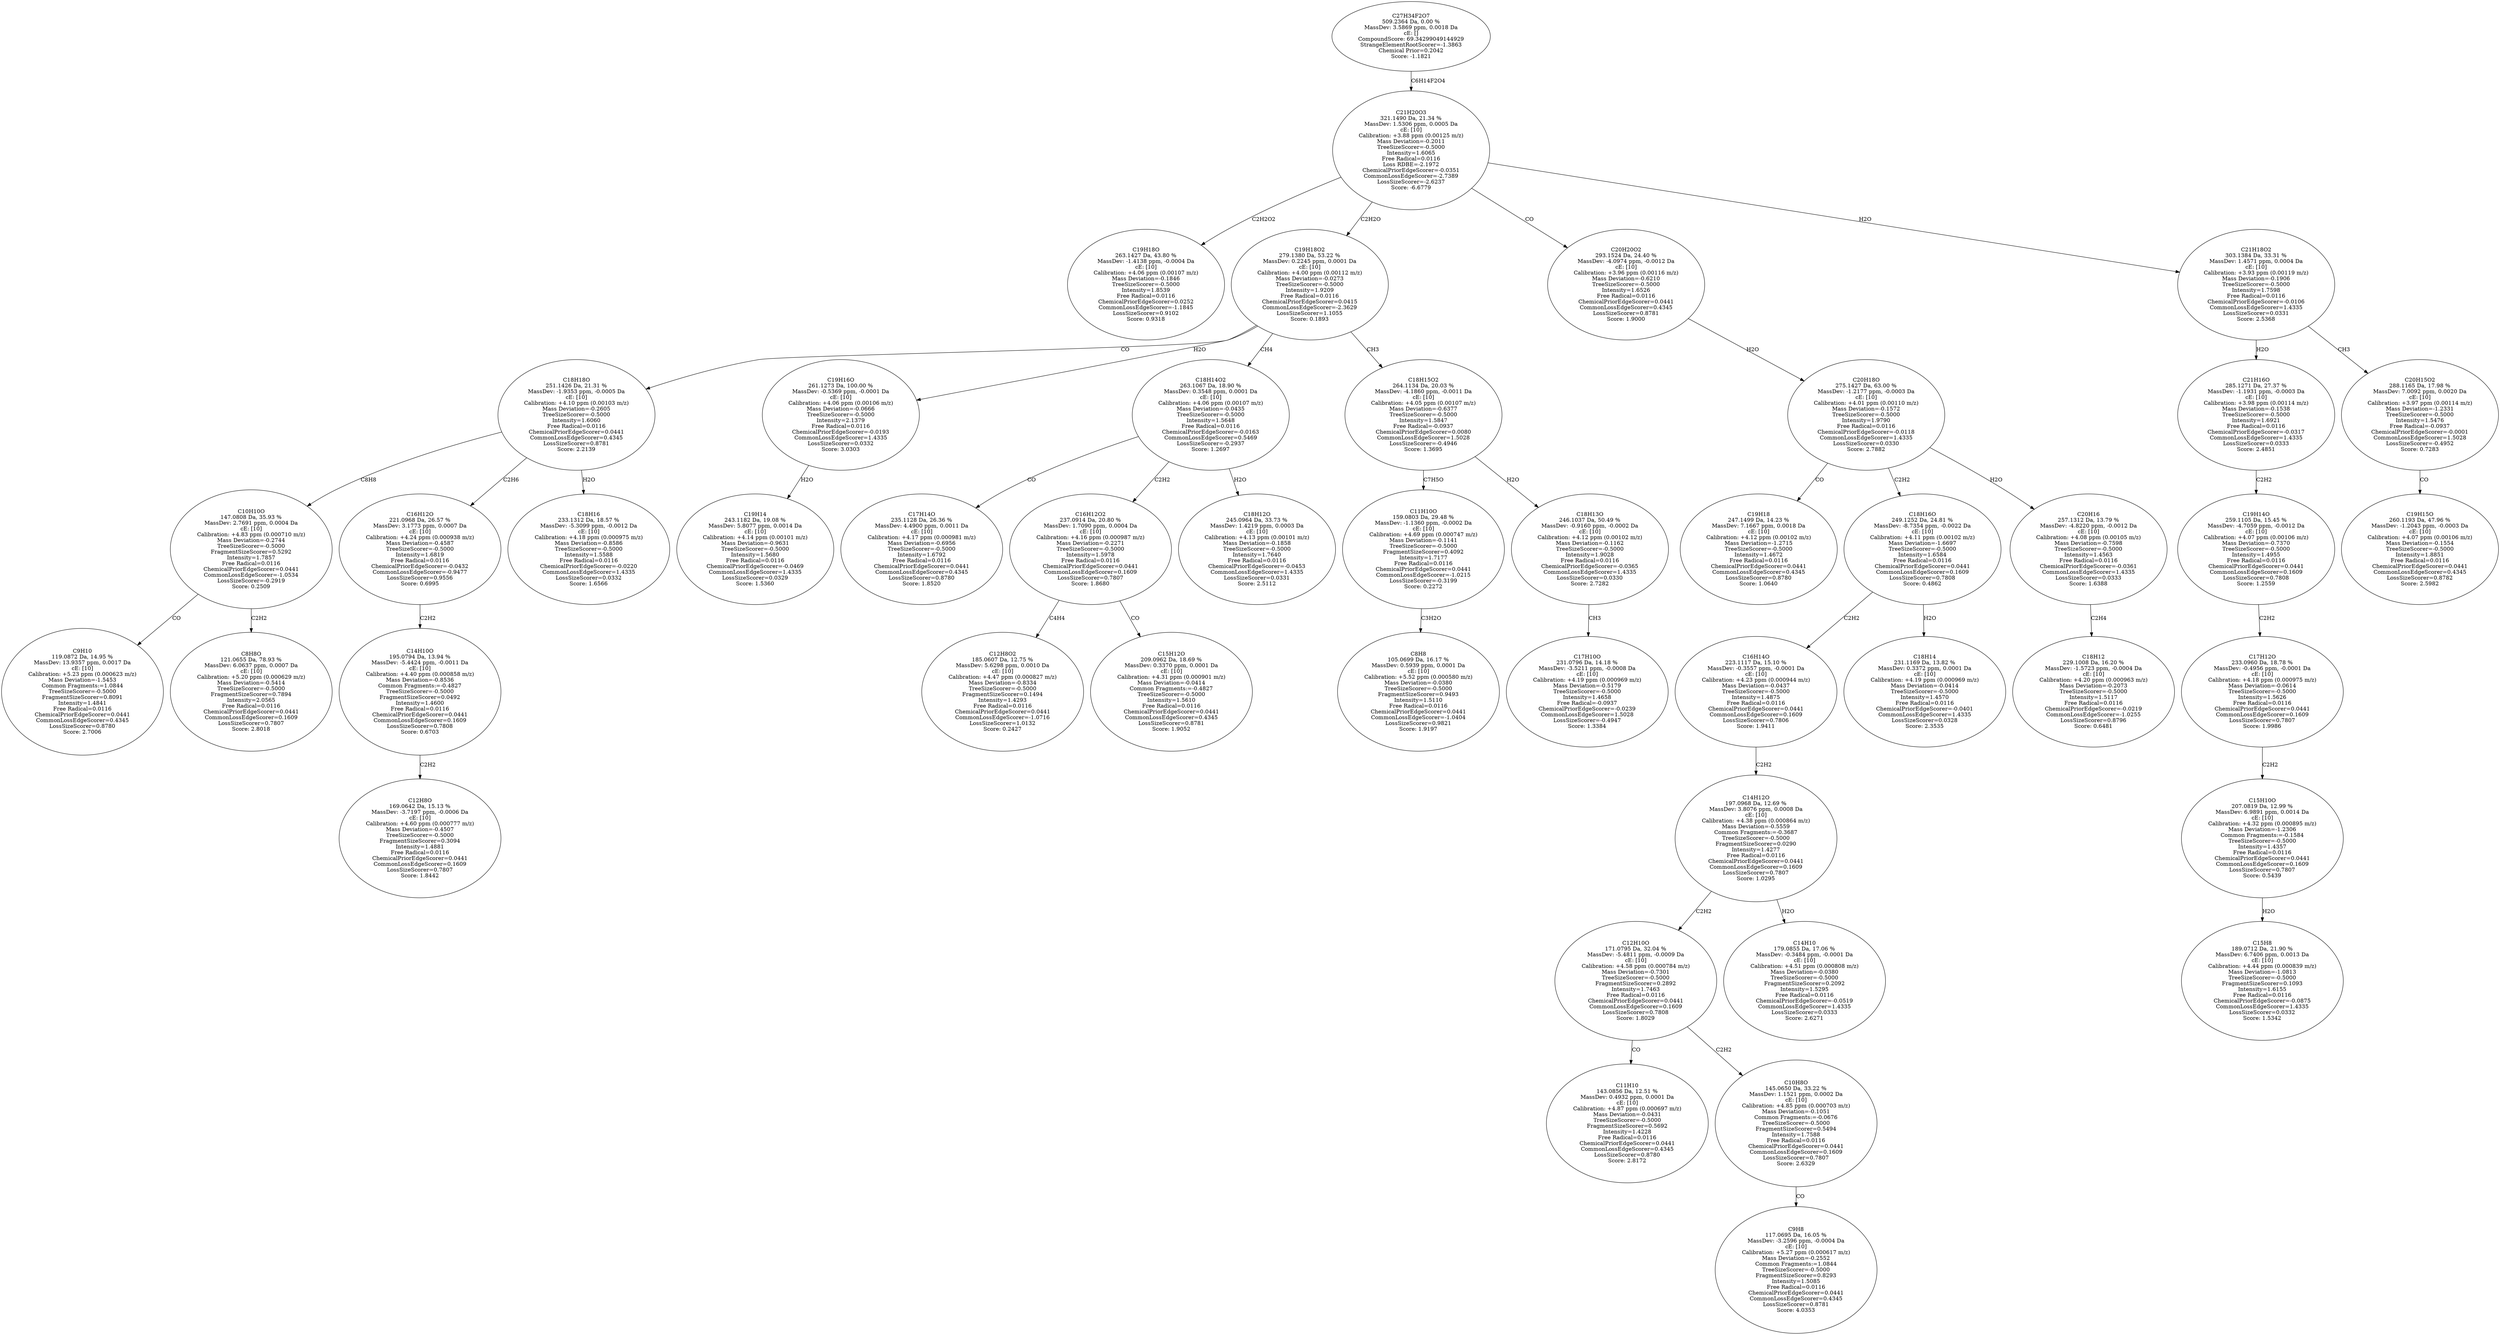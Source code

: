 strict digraph {
v1 [label="C19H18O\n263.1427 Da, 43.80 %\nMassDev: -1.4138 ppm, -0.0004 Da\ncE: [10]\nCalibration: +4.06 ppm (0.00107 m/z)\nMass Deviation=-0.1846\nTreeSizeScorer=-0.5000\nIntensity=1.8539\nFree Radical=0.0116\nChemicalPriorEdgeScorer=0.0252\nCommonLossEdgeScorer=-1.1845\nLossSizeScorer=0.9102\nScore: 0.9318"];
v2 [label="C9H10\n119.0872 Da, 14.95 %\nMassDev: 13.9357 ppm, 0.0017 Da\ncE: [10]\nCalibration: +5.23 ppm (0.000623 m/z)\nMass Deviation=-1.5453\nCommon Fragments:=1.0844\nTreeSizeScorer=-0.5000\nFragmentSizeScorer=0.8091\nIntensity=1.4841\nFree Radical=0.0116\nChemicalPriorEdgeScorer=0.0441\nCommonLossEdgeScorer=0.4345\nLossSizeScorer=0.8780\nScore: 2.7006"];
v3 [label="C8H8O\n121.0655 Da, 78.93 %\nMassDev: 6.0637 ppm, 0.0007 Da\ncE: [10]\nCalibration: +5.20 ppm (0.000629 m/z)\nMass Deviation=-0.5414\nTreeSizeScorer=-0.5000\nFragmentSizeScorer=0.7894\nIntensity=2.0565\nFree Radical=0.0116\nChemicalPriorEdgeScorer=0.0441\nCommonLossEdgeScorer=0.1609\nLossSizeScorer=0.7807\nScore: 2.8018"];
v4 [label="C10H10O\n147.0808 Da, 35.93 %\nMassDev: 2.7691 ppm, 0.0004 Da\ncE: [10]\nCalibration: +4.83 ppm (0.000710 m/z)\nMass Deviation=-0.2744\nTreeSizeScorer=-0.5000\nFragmentSizeScorer=0.5292\nIntensity=1.7857\nFree Radical=0.0116\nChemicalPriorEdgeScorer=0.0441\nCommonLossEdgeScorer=-1.0534\nLossSizeScorer=-0.2919\nScore: 0.2509"];
v5 [label="C12H8O\n169.0642 Da, 15.13 %\nMassDev: -3.7197 ppm, -0.0006 Da\ncE: [10]\nCalibration: +4.60 ppm (0.000777 m/z)\nMass Deviation=-0.4507\nTreeSizeScorer=-0.5000\nFragmentSizeScorer=0.3094\nIntensity=1.4881\nFree Radical=0.0116\nChemicalPriorEdgeScorer=0.0441\nCommonLossEdgeScorer=0.1609\nLossSizeScorer=0.7807\nScore: 1.8442"];
v6 [label="C14H10O\n195.0794 Da, 13.94 %\nMassDev: -5.4424 ppm, -0.0011 Da\ncE: [10]\nCalibration: +4.40 ppm (0.000858 m/z)\nMass Deviation=-0.8536\nCommon Fragments:=-0.4827\nTreeSizeScorer=-0.5000\nFragmentSizeScorer=0.0492\nIntensity=1.4600\nFree Radical=0.0116\nChemicalPriorEdgeScorer=0.0441\nCommonLossEdgeScorer=0.1609\nLossSizeScorer=0.7808\nScore: 0.6703"];
v7 [label="C16H12O\n221.0968 Da, 26.57 %\nMassDev: 3.1773 ppm, 0.0007 Da\ncE: [10]\nCalibration: +4.24 ppm (0.000938 m/z)\nMass Deviation=-0.4587\nTreeSizeScorer=-0.5000\nIntensity=1.6819\nFree Radical=0.0116\nChemicalPriorEdgeScorer=-0.0432\nCommonLossEdgeScorer=-0.9477\nLossSizeScorer=0.9556\nScore: 0.6995"];
v8 [label="C18H16\n233.1312 Da, 18.57 %\nMassDev: -5.3099 ppm, -0.0012 Da\ncE: [10]\nCalibration: +4.18 ppm (0.000975 m/z)\nMass Deviation=-0.8586\nTreeSizeScorer=-0.5000\nIntensity=1.5588\nFree Radical=0.0116\nChemicalPriorEdgeScorer=-0.0220\nCommonLossEdgeScorer=1.4335\nLossSizeScorer=0.0332\nScore: 1.6566"];
v9 [label="C18H18O\n251.1426 Da, 21.31 %\nMassDev: -1.9353 ppm, -0.0005 Da\ncE: [10]\nCalibration: +4.10 ppm (0.00103 m/z)\nMass Deviation=-0.2605\nTreeSizeScorer=-0.5000\nIntensity=1.6060\nFree Radical=0.0116\nChemicalPriorEdgeScorer=0.0441\nCommonLossEdgeScorer=0.4345\nLossSizeScorer=0.8781\nScore: 2.2139"];
v10 [label="C19H14\n243.1182 Da, 19.08 %\nMassDev: 5.8077 ppm, 0.0014 Da\ncE: [10]\nCalibration: +4.14 ppm (0.00101 m/z)\nMass Deviation=-0.9631\nTreeSizeScorer=-0.5000\nIntensity=1.5680\nFree Radical=0.0116\nChemicalPriorEdgeScorer=-0.0469\nCommonLossEdgeScorer=1.4335\nLossSizeScorer=0.0329\nScore: 1.5360"];
v11 [label="C19H16O\n261.1273 Da, 100.00 %\nMassDev: -0.5369 ppm, -0.0001 Da\ncE: [10]\nCalibration: +4.06 ppm (0.00106 m/z)\nMass Deviation=-0.0666\nTreeSizeScorer=-0.5000\nIntensity=2.1379\nFree Radical=0.0116\nChemicalPriorEdgeScorer=-0.0193\nCommonLossEdgeScorer=1.4335\nLossSizeScorer=0.0332\nScore: 3.0303"];
v12 [label="C17H14O\n235.1128 Da, 26.36 %\nMassDev: 4.4900 ppm, 0.0011 Da\ncE: [10]\nCalibration: +4.17 ppm (0.000981 m/z)\nMass Deviation=-0.6956\nTreeSizeScorer=-0.5000\nIntensity=1.6792\nFree Radical=0.0116\nChemicalPriorEdgeScorer=0.0441\nCommonLossEdgeScorer=0.4345\nLossSizeScorer=0.8780\nScore: 1.8520"];
v13 [label="C12H8O2\n185.0607 Da, 12.75 %\nMassDev: 5.6298 ppm, 0.0010 Da\ncE: [10]\nCalibration: +4.47 ppm (0.000827 m/z)\nMass Deviation=-0.8334\nTreeSizeScorer=-0.5000\nFragmentSizeScorer=0.1494\nIntensity=1.4293\nFree Radical=0.0116\nChemicalPriorEdgeScorer=0.0441\nCommonLossEdgeScorer=-1.0716\nLossSizeScorer=1.0132\nScore: 0.2427"];
v14 [label="C15H12O\n209.0962 Da, 18.69 %\nMassDev: 0.3370 ppm, 0.0001 Da\ncE: [10]\nCalibration: +4.31 ppm (0.000901 m/z)\nMass Deviation=-0.0414\nCommon Fragments:=-0.4827\nTreeSizeScorer=-0.5000\nIntensity=1.5610\nFree Radical=0.0116\nChemicalPriorEdgeScorer=0.0441\nCommonLossEdgeScorer=0.4345\nLossSizeScorer=0.8781\nScore: 1.9052"];
v15 [label="C16H12O2\n237.0914 Da, 20.80 %\nMassDev: 1.7090 ppm, 0.0004 Da\ncE: [10]\nCalibration: +4.16 ppm (0.000987 m/z)\nMass Deviation=-0.2271\nTreeSizeScorer=-0.5000\nIntensity=1.5978\nFree Radical=0.0116\nChemicalPriorEdgeScorer=0.0441\nCommonLossEdgeScorer=0.1609\nLossSizeScorer=0.7807\nScore: 1.8680"];
v16 [label="C18H12O\n245.0964 Da, 33.73 %\nMassDev: 1.4219 ppm, 0.0003 Da\ncE: [10]\nCalibration: +4.13 ppm (0.00101 m/z)\nMass Deviation=-0.1858\nTreeSizeScorer=-0.5000\nIntensity=1.7640\nFree Radical=0.0116\nChemicalPriorEdgeScorer=-0.0453\nCommonLossEdgeScorer=1.4335\nLossSizeScorer=0.0331\nScore: 2.5112"];
v17 [label="C18H14O2\n263.1067 Da, 18.90 %\nMassDev: 0.3548 ppm, 0.0001 Da\ncE: [10]\nCalibration: +4.06 ppm (0.00107 m/z)\nMass Deviation=-0.0435\nTreeSizeScorer=-0.5000\nIntensity=1.5648\nFree Radical=0.0116\nChemicalPriorEdgeScorer=-0.0163\nCommonLossEdgeScorer=0.5469\nLossSizeScorer=-0.2937\nScore: 1.2697"];
v18 [label="C8H8\n105.0699 Da, 16.17 %\nMassDev: 0.5939 ppm, 0.0001 Da\ncE: [10]\nCalibration: +5.52 ppm (0.000580 m/z)\nMass Deviation=-0.0380\nTreeSizeScorer=-0.5000\nFragmentSizeScorer=0.9493\nIntensity=1.5110\nFree Radical=0.0116\nChemicalPriorEdgeScorer=0.0441\nCommonLossEdgeScorer=-1.0404\nLossSizeScorer=0.9821\nScore: 1.9197"];
v19 [label="C11H10O\n159.0803 Da, 29.48 %\nMassDev: -1.1360 ppm, -0.0002 Da\ncE: [10]\nCalibration: +4.69 ppm (0.000747 m/z)\nMass Deviation=-0.1141\nTreeSizeScorer=-0.5000\nFragmentSizeScorer=0.4092\nIntensity=1.7177\nFree Radical=0.0116\nChemicalPriorEdgeScorer=0.0441\nCommonLossEdgeScorer=-1.0215\nLossSizeScorer=-0.3199\nScore: 0.2272"];
v20 [label="C17H10O\n231.0796 Da, 14.18 %\nMassDev: -3.5211 ppm, -0.0008 Da\ncE: [10]\nCalibration: +4.19 ppm (0.000969 m/z)\nMass Deviation=-0.5179\nTreeSizeScorer=-0.5000\nIntensity=1.4658\nFree Radical=-0.0937\nChemicalPriorEdgeScorer=-0.0239\nCommonLossEdgeScorer=1.5028\nLossSizeScorer=-0.4947\nScore: 1.3384"];
v21 [label="C18H13O\n246.1037 Da, 50.49 %\nMassDev: -0.9160 ppm, -0.0002 Da\ncE: [10]\nCalibration: +4.12 ppm (0.00102 m/z)\nMass Deviation=-0.1162\nTreeSizeScorer=-0.5000\nIntensity=1.9028\nFree Radical=0.0116\nChemicalPriorEdgeScorer=-0.0365\nCommonLossEdgeScorer=1.4335\nLossSizeScorer=0.0330\nScore: 2.7282"];
v22 [label="C18H15O2\n264.1134 Da, 20.03 %\nMassDev: -4.1860 ppm, -0.0011 Da\ncE: [10]\nCalibration: +4.05 ppm (0.00107 m/z)\nMass Deviation=-0.6377\nTreeSizeScorer=-0.5000\nIntensity=1.5847\nFree Radical=-0.0937\nChemicalPriorEdgeScorer=0.0080\nCommonLossEdgeScorer=1.5028\nLossSizeScorer=-0.4946\nScore: 1.3695"];
v23 [label="C19H18O2\n279.1380 Da, 53.22 %\nMassDev: 0.2245 ppm, 0.0001 Da\ncE: [10]\nCalibration: +4.00 ppm (0.00112 m/z)\nMass Deviation=-0.0273\nTreeSizeScorer=-0.5000\nIntensity=1.9209\nFree Radical=0.0116\nChemicalPriorEdgeScorer=0.0415\nCommonLossEdgeScorer=-2.3629\nLossSizeScorer=1.1055\nScore: 0.1893"];
v24 [label="C19H18\n247.1499 Da, 14.23 %\nMassDev: 7.1667 ppm, 0.0018 Da\ncE: [10]\nCalibration: +4.12 ppm (0.00102 m/z)\nMass Deviation=-1.2715\nTreeSizeScorer=-0.5000\nIntensity=1.4672\nFree Radical=0.0116\nChemicalPriorEdgeScorer=0.0441\nCommonLossEdgeScorer=0.4345\nLossSizeScorer=0.8780\nScore: 1.0640"];
v25 [label="C11H10\n143.0856 Da, 12.51 %\nMassDev: 0.4932 ppm, 0.0001 Da\ncE: [10]\nCalibration: +4.87 ppm (0.000697 m/z)\nMass Deviation=-0.0431\nTreeSizeScorer=-0.5000\nFragmentSizeScorer=0.5692\nIntensity=1.4228\nFree Radical=0.0116\nChemicalPriorEdgeScorer=0.0441\nCommonLossEdgeScorer=0.4345\nLossSizeScorer=0.8780\nScore: 2.8172"];
v26 [label="C9H8\n117.0695 Da, 16.05 %\nMassDev: -3.2596 ppm, -0.0004 Da\ncE: [10]\nCalibration: +5.27 ppm (0.000617 m/z)\nMass Deviation=-0.2552\nCommon Fragments:=1.0844\nTreeSizeScorer=-0.5000\nFragmentSizeScorer=0.8293\nIntensity=1.5085\nFree Radical=0.0116\nChemicalPriorEdgeScorer=0.0441\nCommonLossEdgeScorer=0.4345\nLossSizeScorer=0.8781\nScore: 4.0353"];
v27 [label="C10H8O\n145.0650 Da, 33.22 %\nMassDev: 1.1521 ppm, 0.0002 Da\ncE: [10]\nCalibration: +4.85 ppm (0.000703 m/z)\nMass Deviation=-0.1051\nCommon Fragments:=-0.0676\nTreeSizeScorer=-0.5000\nFragmentSizeScorer=0.5494\nIntensity=1.7588\nFree Radical=0.0116\nChemicalPriorEdgeScorer=0.0441\nCommonLossEdgeScorer=0.1609\nLossSizeScorer=0.7807\nScore: 2.6329"];
v28 [label="C12H10O\n171.0795 Da, 32.04 %\nMassDev: -5.4811 ppm, -0.0009 Da\ncE: [10]\nCalibration: +4.58 ppm (0.000784 m/z)\nMass Deviation=-0.7301\nTreeSizeScorer=-0.5000\nFragmentSizeScorer=0.2892\nIntensity=1.7463\nFree Radical=0.0116\nChemicalPriorEdgeScorer=0.0441\nCommonLossEdgeScorer=0.1609\nLossSizeScorer=0.7808\nScore: 1.8029"];
v29 [label="C14H10\n179.0855 Da, 17.06 %\nMassDev: -0.3484 ppm, -0.0001 Da\ncE: [10]\nCalibration: +4.51 ppm (0.000808 m/z)\nMass Deviation=-0.0380\nTreeSizeScorer=-0.5000\nFragmentSizeScorer=0.2092\nIntensity=1.5295\nFree Radical=0.0116\nChemicalPriorEdgeScorer=-0.0519\nCommonLossEdgeScorer=1.4335\nLossSizeScorer=0.0333\nScore: 2.6271"];
v30 [label="C14H12O\n197.0968 Da, 12.69 %\nMassDev: 3.8076 ppm, 0.0008 Da\ncE: [10]\nCalibration: +4.38 ppm (0.000864 m/z)\nMass Deviation=-0.5559\nCommon Fragments:=-0.3687\nTreeSizeScorer=-0.5000\nFragmentSizeScorer=0.0290\nIntensity=1.4277\nFree Radical=0.0116\nChemicalPriorEdgeScorer=0.0441\nCommonLossEdgeScorer=0.1609\nLossSizeScorer=0.7807\nScore: 1.0295"];
v31 [label="C16H14O\n223.1117 Da, 15.10 %\nMassDev: -0.3557 ppm, -0.0001 Da\ncE: [10]\nCalibration: +4.23 ppm (0.000944 m/z)\nMass Deviation=-0.0437\nTreeSizeScorer=-0.5000\nIntensity=1.4875\nFree Radical=0.0116\nChemicalPriorEdgeScorer=0.0441\nCommonLossEdgeScorer=0.1609\nLossSizeScorer=0.7806\nScore: 1.9411"];
v32 [label="C18H14\n231.1169 Da, 13.82 %\nMassDev: 0.3372 ppm, 0.0001 Da\ncE: [10]\nCalibration: +4.19 ppm (0.000969 m/z)\nMass Deviation=-0.0414\nTreeSizeScorer=-0.5000\nIntensity=1.4570\nFree Radical=0.0116\nChemicalPriorEdgeScorer=-0.0401\nCommonLossEdgeScorer=1.4335\nLossSizeScorer=0.0328\nScore: 2.3535"];
v33 [label="C18H16O\n249.1252 Da, 24.81 %\nMassDev: -8.7354 ppm, -0.0022 Da\ncE: [10]\nCalibration: +4.11 ppm (0.00102 m/z)\nMass Deviation=-1.6697\nTreeSizeScorer=-0.5000\nIntensity=1.6584\nFree Radical=0.0116\nChemicalPriorEdgeScorer=0.0441\nCommonLossEdgeScorer=0.1609\nLossSizeScorer=0.7808\nScore: 0.4862"];
v34 [label="C18H12\n229.1008 Da, 16.20 %\nMassDev: -1.5723 ppm, -0.0004 Da\ncE: [10]\nCalibration: +4.20 ppm (0.000963 m/z)\nMass Deviation=-0.2073\nTreeSizeScorer=-0.5000\nIntensity=1.5117\nFree Radical=0.0116\nChemicalPriorEdgeScorer=-0.0219\nCommonLossEdgeScorer=-1.0255\nLossSizeScorer=0.8796\nScore: 0.6481"];
v35 [label="C20H16\n257.1312 Da, 13.79 %\nMassDev: -4.8220 ppm, -0.0012 Da\ncE: [10]\nCalibration: +4.08 ppm (0.00105 m/z)\nMass Deviation=-0.7598\nTreeSizeScorer=-0.5000\nIntensity=1.4563\nFree Radical=0.0116\nChemicalPriorEdgeScorer=-0.0361\nCommonLossEdgeScorer=1.4335\nLossSizeScorer=0.0333\nScore: 1.6388"];
v36 [label="C20H18O\n275.1427 Da, 63.00 %\nMassDev: -1.2177 ppm, -0.0003 Da\ncE: [10]\nCalibration: +4.01 ppm (0.00110 m/z)\nMass Deviation=-0.1572\nTreeSizeScorer=-0.5000\nIntensity=1.9790\nFree Radical=0.0116\nChemicalPriorEdgeScorer=-0.0118\nCommonLossEdgeScorer=1.4335\nLossSizeScorer=0.0330\nScore: 2.7882"];
v37 [label="C20H20O2\n293.1524 Da, 24.40 %\nMassDev: -4.0974 ppm, -0.0012 Da\ncE: [10]\nCalibration: +3.96 ppm (0.00116 m/z)\nMass Deviation=-0.6210\nTreeSizeScorer=-0.5000\nIntensity=1.6526\nFree Radical=0.0116\nChemicalPriorEdgeScorer=0.0441\nCommonLossEdgeScorer=0.4345\nLossSizeScorer=0.8781\nScore: 1.9000"];
v38 [label="C15H8\n189.0712 Da, 21.90 %\nMassDev: 6.7406 ppm, 0.0013 Da\ncE: [10]\nCalibration: +4.44 ppm (0.000839 m/z)\nMass Deviation=-1.0813\nTreeSizeScorer=-0.5000\nFragmentSizeScorer=0.1093\nIntensity=1.6155\nFree Radical=0.0116\nChemicalPriorEdgeScorer=-0.0875\nCommonLossEdgeScorer=1.4335\nLossSizeScorer=0.0332\nScore: 1.5342"];
v39 [label="C15H10O\n207.0819 Da, 12.99 %\nMassDev: 6.9891 ppm, 0.0014 Da\ncE: [10]\nCalibration: +4.32 ppm (0.000895 m/z)\nMass Deviation=-1.2306\nCommon Fragments:=-0.1584\nTreeSizeScorer=-0.5000\nIntensity=1.4357\nFree Radical=0.0116\nChemicalPriorEdgeScorer=0.0441\nCommonLossEdgeScorer=0.1609\nLossSizeScorer=0.7807\nScore: 0.5439"];
v40 [label="C17H12O\n233.0960 Da, 18.78 %\nMassDev: -0.4956 ppm, -0.0001 Da\ncE: [10]\nCalibration: +4.18 ppm (0.000975 m/z)\nMass Deviation=-0.0614\nTreeSizeScorer=-0.5000\nIntensity=1.5626\nFree Radical=0.0116\nChemicalPriorEdgeScorer=0.0441\nCommonLossEdgeScorer=0.1609\nLossSizeScorer=0.7807\nScore: 1.9986"];
v41 [label="C19H14O\n259.1105 Da, 15.45 %\nMassDev: -4.7059 ppm, -0.0012 Da\ncE: [10]\nCalibration: +4.07 ppm (0.00106 m/z)\nMass Deviation=-0.7370\nTreeSizeScorer=-0.5000\nIntensity=1.4955\nFree Radical=0.0116\nChemicalPriorEdgeScorer=0.0441\nCommonLossEdgeScorer=0.1609\nLossSizeScorer=0.7808\nScore: 1.2559"];
v42 [label="C21H16O\n285.1271 Da, 27.37 %\nMassDev: -1.1931 ppm, -0.0003 Da\ncE: [10]\nCalibration: +3.98 ppm (0.00114 m/z)\nMass Deviation=-0.1538\nTreeSizeScorer=-0.5000\nIntensity=1.6921\nFree Radical=0.0116\nChemicalPriorEdgeScorer=-0.0317\nCommonLossEdgeScorer=1.4335\nLossSizeScorer=0.0333\nScore: 2.4851"];
v43 [label="C19H15O\n260.1193 Da, 47.96 %\nMassDev: -1.2043 ppm, -0.0003 Da\ncE: [10]\nCalibration: +4.07 ppm (0.00106 m/z)\nMass Deviation=-0.1554\nTreeSizeScorer=-0.5000\nIntensity=1.8851\nFree Radical=0.0116\nChemicalPriorEdgeScorer=0.0441\nCommonLossEdgeScorer=0.4345\nLossSizeScorer=0.8782\nScore: 2.5982"];
v44 [label="C20H15O2\n288.1165 Da, 17.98 %\nMassDev: 7.0092 ppm, 0.0020 Da\ncE: [10]\nCalibration: +3.97 ppm (0.00114 m/z)\nMass Deviation=-1.2331\nTreeSizeScorer=-0.5000\nIntensity=1.5476\nFree Radical=-0.0937\nChemicalPriorEdgeScorer=-0.0001\nCommonLossEdgeScorer=1.5028\nLossSizeScorer=-0.4952\nScore: 0.7283"];
v45 [label="C21H18O2\n303.1384 Da, 33.31 %\nMassDev: 1.4571 ppm, 0.0004 Da\ncE: [10]\nCalibration: +3.93 ppm (0.00119 m/z)\nMass Deviation=-0.1906\nTreeSizeScorer=-0.5000\nIntensity=1.7598\nFree Radical=0.0116\nChemicalPriorEdgeScorer=-0.0106\nCommonLossEdgeScorer=1.4335\nLossSizeScorer=0.0331\nScore: 2.5368"];
v46 [label="C21H20O3\n321.1490 Da, 21.34 %\nMassDev: 1.5306 ppm, 0.0005 Da\ncE: [10]\nCalibration: +3.88 ppm (0.00125 m/z)\nMass Deviation=-0.2011\nTreeSizeScorer=-0.5000\nIntensity=1.6065\nFree Radical=0.0116\nLoss RDBE=-2.1972\nChemicalPriorEdgeScorer=-0.0351\nCommonLossEdgeScorer=-2.7389\nLossSizeScorer=-2.6237\nScore: -6.6779"];
v47 [label="C27H34F2O7\n509.2364 Da, 0.00 %\nMassDev: 3.5869 ppm, 0.0018 Da\ncE: []\nCompoundScore: 69.34299049144929\nStrangeElementRootScorer=-1.3863\nChemical Prior=0.2042\nScore: -1.1821"];
v46 -> v1 [label="C2H2O2"];
v4 -> v2 [label="CO"];
v4 -> v3 [label="C2H2"];
v9 -> v4 [label="C8H8"];
v6 -> v5 [label="C2H2"];
v7 -> v6 [label="C2H2"];
v9 -> v7 [label="C2H6"];
v9 -> v8 [label="H2O"];
v23 -> v9 [label="CO"];
v11 -> v10 [label="H2O"];
v23 -> v11 [label="H2O"];
v17 -> v12 [label="CO"];
v15 -> v13 [label="C4H4"];
v15 -> v14 [label="CO"];
v17 -> v15 [label="C2H2"];
v17 -> v16 [label="H2O"];
v23 -> v17 [label="CH4"];
v19 -> v18 [label="C3H2O"];
v22 -> v19 [label="C7H5O"];
v21 -> v20 [label="CH3"];
v22 -> v21 [label="H2O"];
v23 -> v22 [label="CH3"];
v46 -> v23 [label="C2H2O"];
v36 -> v24 [label="CO"];
v28 -> v25 [label="CO"];
v27 -> v26 [label="CO"];
v28 -> v27 [label="C2H2"];
v30 -> v28 [label="C2H2"];
v30 -> v29 [label="H2O"];
v31 -> v30 [label="C2H2"];
v33 -> v31 [label="C2H2"];
v33 -> v32 [label="H2O"];
v36 -> v33 [label="C2H2"];
v35 -> v34 [label="C2H4"];
v36 -> v35 [label="H2O"];
v37 -> v36 [label="H2O"];
v46 -> v37 [label="CO"];
v39 -> v38 [label="H2O"];
v40 -> v39 [label="C2H2"];
v41 -> v40 [label="C2H2"];
v42 -> v41 [label="C2H2"];
v45 -> v42 [label="H2O"];
v44 -> v43 [label="CO"];
v45 -> v44 [label="CH3"];
v46 -> v45 [label="H2O"];
v47 -> v46 [label="C6H14F2O4"];
}